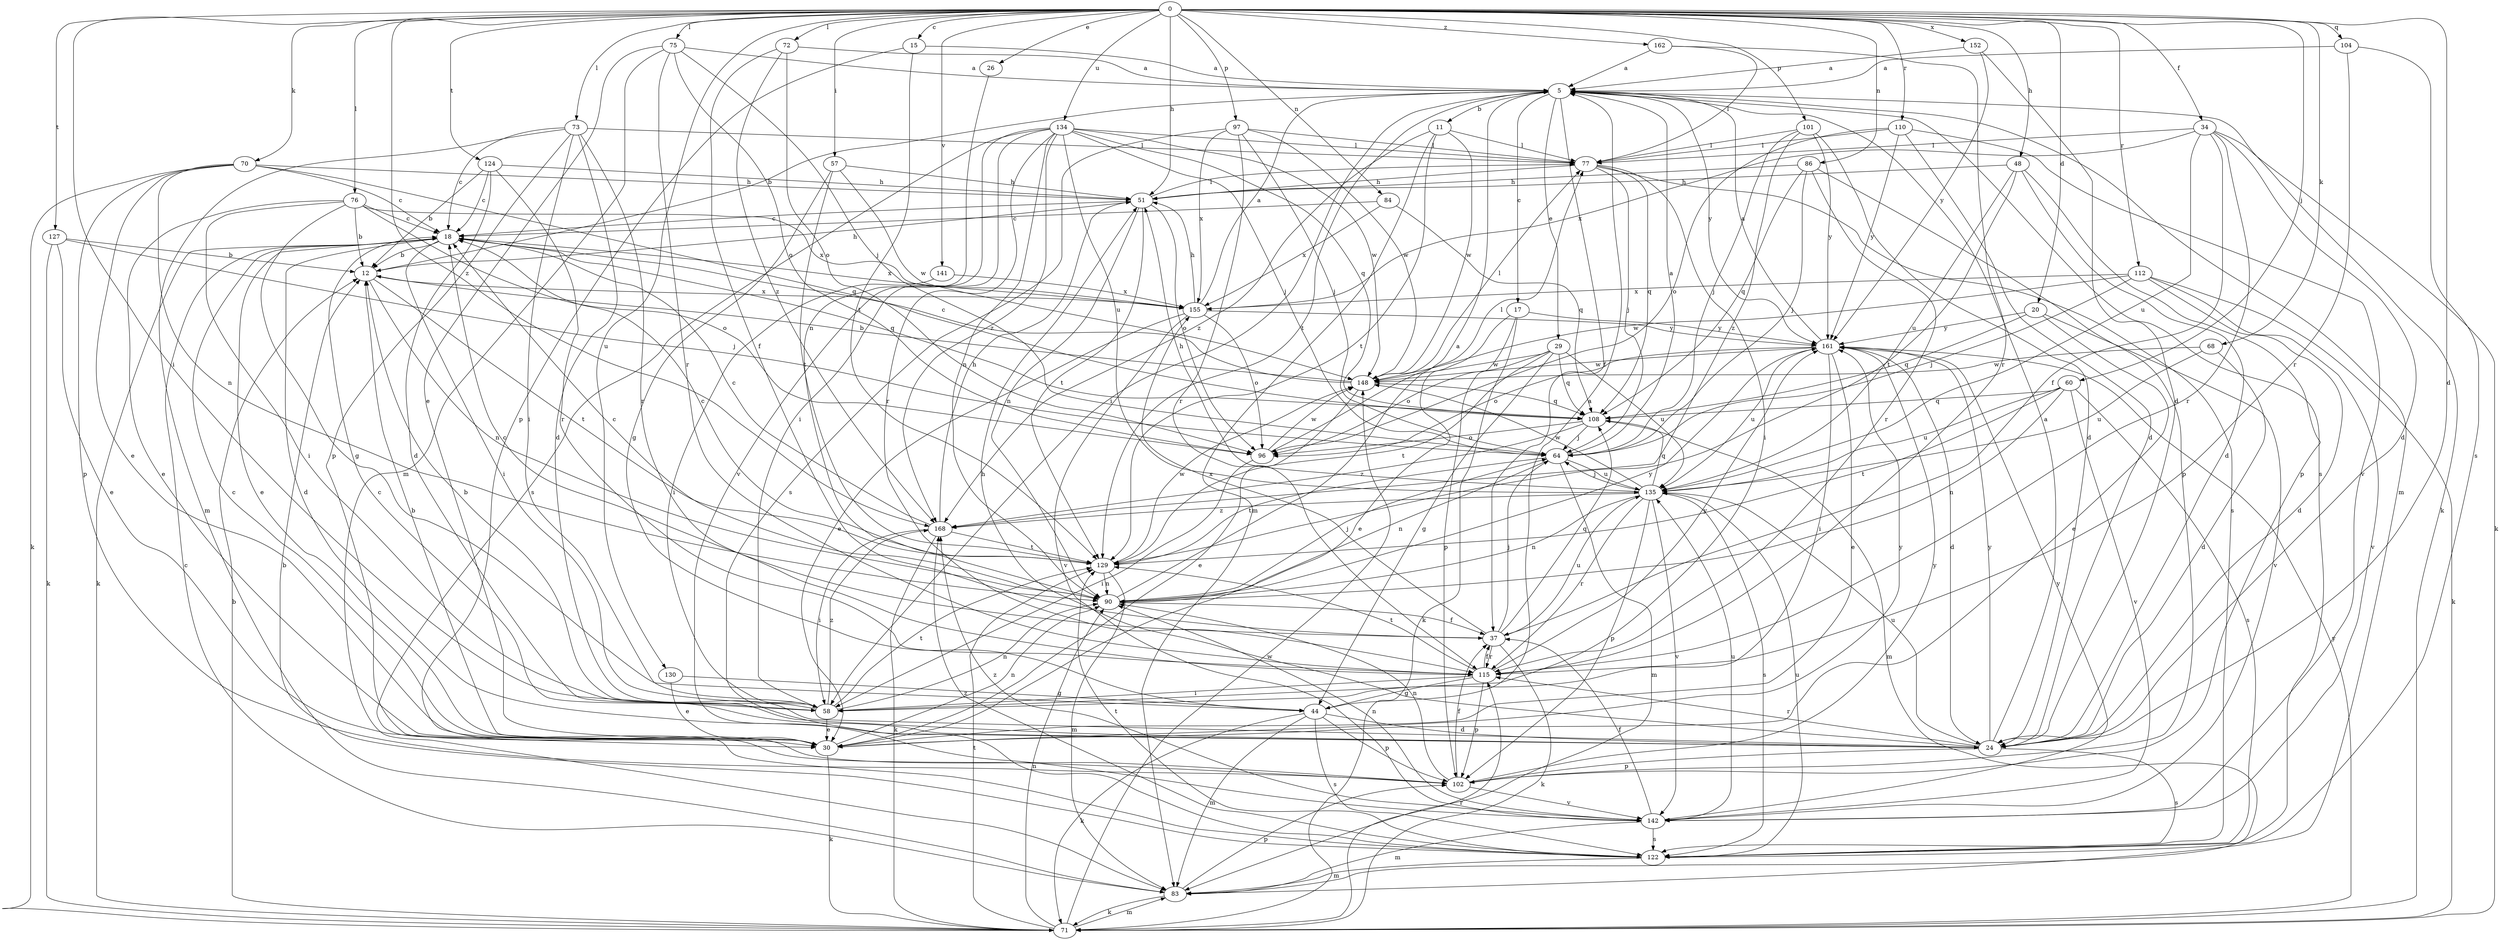 strict digraph  {
0;
5;
11;
12;
15;
17;
18;
20;
24;
26;
29;
30;
34;
37;
44;
48;
51;
57;
58;
60;
64;
68;
70;
71;
72;
73;
75;
76;
77;
83;
84;
86;
90;
96;
97;
101;
102;
104;
108;
110;
112;
115;
122;
124;
127;
129;
130;
134;
135;
141;
142;
148;
152;
155;
161;
162;
168;
0 -> 15  [label=c];
0 -> 20  [label=d];
0 -> 24  [label=d];
0 -> 26  [label=e];
0 -> 34  [label=f];
0 -> 48  [label=h];
0 -> 51  [label=h];
0 -> 57  [label=i];
0 -> 58  [label=i];
0 -> 60  [label=j];
0 -> 68  [label=k];
0 -> 70  [label=k];
0 -> 72  [label=l];
0 -> 73  [label=l];
0 -> 75  [label=l];
0 -> 76  [label=l];
0 -> 84  [label=n];
0 -> 86  [label=n];
0 -> 97  [label=p];
0 -> 101  [label=p];
0 -> 104  [label=q];
0 -> 110  [label=r];
0 -> 112  [label=r];
0 -> 124  [label=t];
0 -> 127  [label=t];
0 -> 130  [label=u];
0 -> 134  [label=u];
0 -> 141  [label=v];
0 -> 152  [label=x];
0 -> 162  [label=z];
0 -> 168  [label=z];
5 -> 11  [label=b];
5 -> 12  [label=b];
5 -> 17  [label=c];
5 -> 29  [label=e];
5 -> 37  [label=f];
5 -> 58  [label=i];
5 -> 71  [label=k];
5 -> 83  [label=m];
5 -> 122  [label=s];
5 -> 129  [label=t];
5 -> 161  [label=y];
11 -> 77  [label=l];
11 -> 83  [label=m];
11 -> 129  [label=t];
11 -> 148  [label=w];
11 -> 168  [label=z];
12 -> 51  [label=h];
12 -> 90  [label=n];
12 -> 129  [label=t];
12 -> 155  [label=x];
15 -> 5  [label=a];
15 -> 102  [label=p];
15 -> 129  [label=t];
17 -> 30  [label=e];
17 -> 71  [label=k];
17 -> 102  [label=p];
17 -> 161  [label=y];
18 -> 12  [label=b];
18 -> 24  [label=d];
18 -> 30  [label=e];
18 -> 58  [label=i];
18 -> 71  [label=k];
18 -> 108  [label=q];
18 -> 155  [label=x];
20 -> 30  [label=e];
20 -> 108  [label=q];
20 -> 142  [label=v];
20 -> 161  [label=y];
24 -> 5  [label=a];
24 -> 18  [label=c];
24 -> 51  [label=h];
24 -> 102  [label=p];
24 -> 115  [label=r];
24 -> 122  [label=s];
24 -> 135  [label=u];
24 -> 161  [label=y];
26 -> 90  [label=n];
29 -> 44  [label=g];
29 -> 96  [label=o];
29 -> 108  [label=q];
29 -> 129  [label=t];
29 -> 135  [label=u];
29 -> 148  [label=w];
30 -> 12  [label=b];
30 -> 18  [label=c];
30 -> 71  [label=k];
30 -> 90  [label=n];
30 -> 161  [label=y];
34 -> 24  [label=d];
34 -> 37  [label=f];
34 -> 71  [label=k];
34 -> 77  [label=l];
34 -> 115  [label=r];
34 -> 135  [label=u];
34 -> 155  [label=x];
37 -> 18  [label=c];
37 -> 64  [label=j];
37 -> 71  [label=k];
37 -> 108  [label=q];
37 -> 115  [label=r];
37 -> 135  [label=u];
37 -> 155  [label=x];
44 -> 5  [label=a];
44 -> 24  [label=d];
44 -> 71  [label=k];
44 -> 83  [label=m];
44 -> 102  [label=p];
44 -> 122  [label=s];
48 -> 24  [label=d];
48 -> 51  [label=h];
48 -> 102  [label=p];
48 -> 129  [label=t];
48 -> 135  [label=u];
51 -> 18  [label=c];
51 -> 77  [label=l];
51 -> 90  [label=n];
51 -> 96  [label=o];
51 -> 129  [label=t];
57 -> 44  [label=g];
57 -> 51  [label=h];
57 -> 129  [label=t];
57 -> 148  [label=w];
58 -> 12  [label=b];
58 -> 30  [label=e];
58 -> 90  [label=n];
58 -> 129  [label=t];
58 -> 168  [label=z];
60 -> 90  [label=n];
60 -> 108  [label=q];
60 -> 122  [label=s];
60 -> 129  [label=t];
60 -> 135  [label=u];
60 -> 142  [label=v];
64 -> 5  [label=a];
64 -> 83  [label=m];
64 -> 90  [label=n];
64 -> 129  [label=t];
64 -> 135  [label=u];
68 -> 24  [label=d];
68 -> 135  [label=u];
68 -> 148  [label=w];
70 -> 18  [label=c];
70 -> 30  [label=e];
70 -> 51  [label=h];
70 -> 71  [label=k];
70 -> 90  [label=n];
70 -> 102  [label=p];
70 -> 108  [label=q];
71 -> 12  [label=b];
71 -> 83  [label=m];
71 -> 90  [label=n];
71 -> 115  [label=r];
71 -> 129  [label=t];
71 -> 148  [label=w];
71 -> 161  [label=y];
72 -> 5  [label=a];
72 -> 37  [label=f];
72 -> 96  [label=o];
72 -> 168  [label=z];
73 -> 18  [label=c];
73 -> 24  [label=d];
73 -> 58  [label=i];
73 -> 77  [label=l];
73 -> 83  [label=m];
73 -> 102  [label=p];
73 -> 115  [label=r];
75 -> 5  [label=a];
75 -> 30  [label=e];
75 -> 64  [label=j];
75 -> 83  [label=m];
75 -> 96  [label=o];
75 -> 115  [label=r];
76 -> 12  [label=b];
76 -> 18  [label=c];
76 -> 30  [label=e];
76 -> 44  [label=g];
76 -> 58  [label=i];
76 -> 96  [label=o];
76 -> 155  [label=x];
77 -> 51  [label=h];
77 -> 58  [label=i];
77 -> 64  [label=j];
77 -> 108  [label=q];
77 -> 122  [label=s];
83 -> 18  [label=c];
83 -> 71  [label=k];
83 -> 102  [label=p];
84 -> 18  [label=c];
84 -> 108  [label=q];
84 -> 155  [label=x];
86 -> 51  [label=h];
86 -> 64  [label=j];
86 -> 102  [label=p];
86 -> 108  [label=q];
86 -> 115  [label=r];
90 -> 5  [label=a];
90 -> 18  [label=c];
90 -> 37  [label=f];
90 -> 64  [label=j];
90 -> 161  [label=y];
96 -> 58  [label=i];
96 -> 77  [label=l];
96 -> 148  [label=w];
97 -> 64  [label=j];
97 -> 77  [label=l];
97 -> 115  [label=r];
97 -> 122  [label=s];
97 -> 148  [label=w];
97 -> 155  [label=x];
101 -> 24  [label=d];
101 -> 64  [label=j];
101 -> 77  [label=l];
101 -> 161  [label=y];
101 -> 168  [label=z];
102 -> 37  [label=f];
102 -> 90  [label=n];
102 -> 142  [label=v];
102 -> 161  [label=y];
104 -> 5  [label=a];
104 -> 115  [label=r];
104 -> 122  [label=s];
108 -> 64  [label=j];
108 -> 83  [label=m];
108 -> 96  [label=o];
108 -> 168  [label=z];
110 -> 24  [label=d];
110 -> 77  [label=l];
110 -> 96  [label=o];
110 -> 142  [label=v];
110 -> 161  [label=y];
112 -> 24  [label=d];
112 -> 64  [label=j];
112 -> 71  [label=k];
112 -> 142  [label=v];
112 -> 148  [label=w];
112 -> 155  [label=x];
115 -> 37  [label=f];
115 -> 44  [label=g];
115 -> 58  [label=i];
115 -> 102  [label=p];
115 -> 129  [label=t];
115 -> 161  [label=y];
122 -> 12  [label=b];
122 -> 83  [label=m];
122 -> 129  [label=t];
122 -> 135  [label=u];
122 -> 168  [label=z];
124 -> 12  [label=b];
124 -> 18  [label=c];
124 -> 24  [label=d];
124 -> 51  [label=h];
124 -> 115  [label=r];
127 -> 12  [label=b];
127 -> 30  [label=e];
127 -> 64  [label=j];
127 -> 71  [label=k];
129 -> 18  [label=c];
129 -> 83  [label=m];
129 -> 90  [label=n];
129 -> 148  [label=w];
130 -> 30  [label=e];
130 -> 44  [label=g];
134 -> 58  [label=i];
134 -> 64  [label=j];
134 -> 77  [label=l];
134 -> 90  [label=n];
134 -> 108  [label=q];
134 -> 115  [label=r];
134 -> 122  [label=s];
134 -> 135  [label=u];
134 -> 142  [label=v];
134 -> 148  [label=w];
134 -> 168  [label=z];
135 -> 51  [label=h];
135 -> 64  [label=j];
135 -> 90  [label=n];
135 -> 102  [label=p];
135 -> 108  [label=q];
135 -> 115  [label=r];
135 -> 122  [label=s];
135 -> 142  [label=v];
135 -> 148  [label=w];
135 -> 168  [label=z];
141 -> 58  [label=i];
141 -> 155  [label=x];
142 -> 37  [label=f];
142 -> 83  [label=m];
142 -> 90  [label=n];
142 -> 122  [label=s];
142 -> 135  [label=u];
142 -> 161  [label=y];
142 -> 168  [label=z];
148 -> 12  [label=b];
148 -> 18  [label=c];
148 -> 30  [label=e];
148 -> 77  [label=l];
148 -> 108  [label=q];
152 -> 5  [label=a];
152 -> 24  [label=d];
152 -> 161  [label=y];
155 -> 5  [label=a];
155 -> 30  [label=e];
155 -> 51  [label=h];
155 -> 96  [label=o];
155 -> 142  [label=v];
155 -> 161  [label=y];
161 -> 5  [label=a];
161 -> 24  [label=d];
161 -> 30  [label=e];
161 -> 58  [label=i];
161 -> 96  [label=o];
161 -> 135  [label=u];
161 -> 148  [label=w];
162 -> 5  [label=a];
162 -> 77  [label=l];
162 -> 115  [label=r];
168 -> 18  [label=c];
168 -> 51  [label=h];
168 -> 58  [label=i];
168 -> 71  [label=k];
168 -> 129  [label=t];
}
